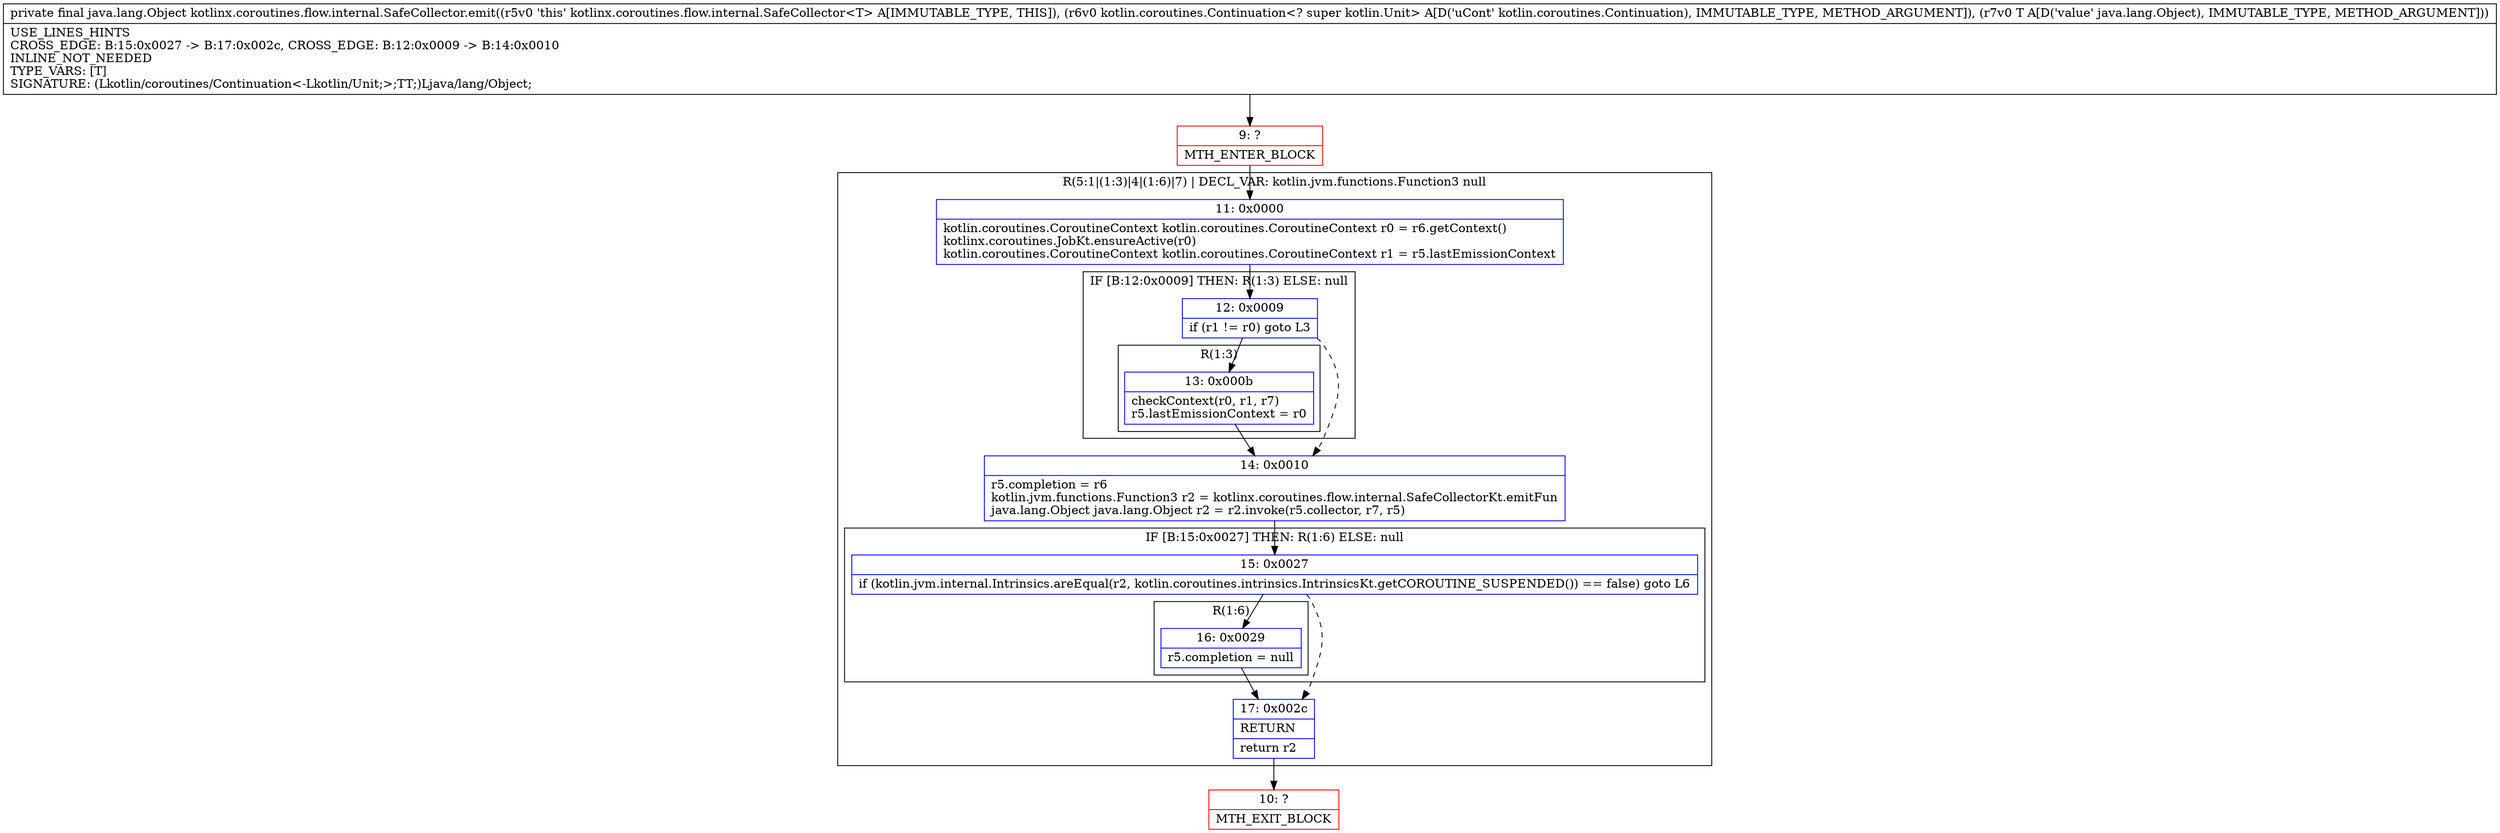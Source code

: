 digraph "CFG forkotlinx.coroutines.flow.internal.SafeCollector.emit(Lkotlin\/coroutines\/Continuation;Ljava\/lang\/Object;)Ljava\/lang\/Object;" {
subgraph cluster_Region_290549019 {
label = "R(5:1|(1:3)|4|(1:6)|7) | DECL_VAR: kotlin.jvm.functions.Function3 null\l";
node [shape=record,color=blue];
Node_11 [shape=record,label="{11\:\ 0x0000|kotlin.coroutines.CoroutineContext kotlin.coroutines.CoroutineContext r0 = r6.getContext()\lkotlinx.coroutines.JobKt.ensureActive(r0)\lkotlin.coroutines.CoroutineContext kotlin.coroutines.CoroutineContext r1 = r5.lastEmissionContext\l}"];
subgraph cluster_IfRegion_273641692 {
label = "IF [B:12:0x0009] THEN: R(1:3) ELSE: null";
node [shape=record,color=blue];
Node_12 [shape=record,label="{12\:\ 0x0009|if (r1 != r0) goto L3\l}"];
subgraph cluster_Region_1626737084 {
label = "R(1:3)";
node [shape=record,color=blue];
Node_13 [shape=record,label="{13\:\ 0x000b|checkContext(r0, r1, r7)\lr5.lastEmissionContext = r0\l}"];
}
}
Node_14 [shape=record,label="{14\:\ 0x0010|r5.completion = r6\lkotlin.jvm.functions.Function3 r2 = kotlinx.coroutines.flow.internal.SafeCollectorKt.emitFun\ljava.lang.Object java.lang.Object r2 = r2.invoke(r5.collector, r7, r5)\l}"];
subgraph cluster_IfRegion_1338476195 {
label = "IF [B:15:0x0027] THEN: R(1:6) ELSE: null";
node [shape=record,color=blue];
Node_15 [shape=record,label="{15\:\ 0x0027|if (kotlin.jvm.internal.Intrinsics.areEqual(r2, kotlin.coroutines.intrinsics.IntrinsicsKt.getCOROUTINE_SUSPENDED()) == false) goto L6\l}"];
subgraph cluster_Region_888080630 {
label = "R(1:6)";
node [shape=record,color=blue];
Node_16 [shape=record,label="{16\:\ 0x0029|r5.completion = null\l}"];
}
}
Node_17 [shape=record,label="{17\:\ 0x002c|RETURN\l|return r2\l}"];
}
Node_9 [shape=record,color=red,label="{9\:\ ?|MTH_ENTER_BLOCK\l}"];
Node_10 [shape=record,color=red,label="{10\:\ ?|MTH_EXIT_BLOCK\l}"];
MethodNode[shape=record,label="{private final java.lang.Object kotlinx.coroutines.flow.internal.SafeCollector.emit((r5v0 'this' kotlinx.coroutines.flow.internal.SafeCollector\<T\> A[IMMUTABLE_TYPE, THIS]), (r6v0 kotlin.coroutines.Continuation\<? super kotlin.Unit\> A[D('uCont' kotlin.coroutines.Continuation), IMMUTABLE_TYPE, METHOD_ARGUMENT]), (r7v0 T A[D('value' java.lang.Object), IMMUTABLE_TYPE, METHOD_ARGUMENT]))  | USE_LINES_HINTS\lCROSS_EDGE: B:15:0x0027 \-\> B:17:0x002c, CROSS_EDGE: B:12:0x0009 \-\> B:14:0x0010\lINLINE_NOT_NEEDED\lTYPE_VARS: [T]\lSIGNATURE: (Lkotlin\/coroutines\/Continuation\<\-Lkotlin\/Unit;\>;TT;)Ljava\/lang\/Object;\l}"];
MethodNode -> Node_9;Node_11 -> Node_12;
Node_12 -> Node_13;
Node_12 -> Node_14[style=dashed];
Node_13 -> Node_14;
Node_14 -> Node_15;
Node_15 -> Node_16;
Node_15 -> Node_17[style=dashed];
Node_16 -> Node_17;
Node_17 -> Node_10;
Node_9 -> Node_11;
}

